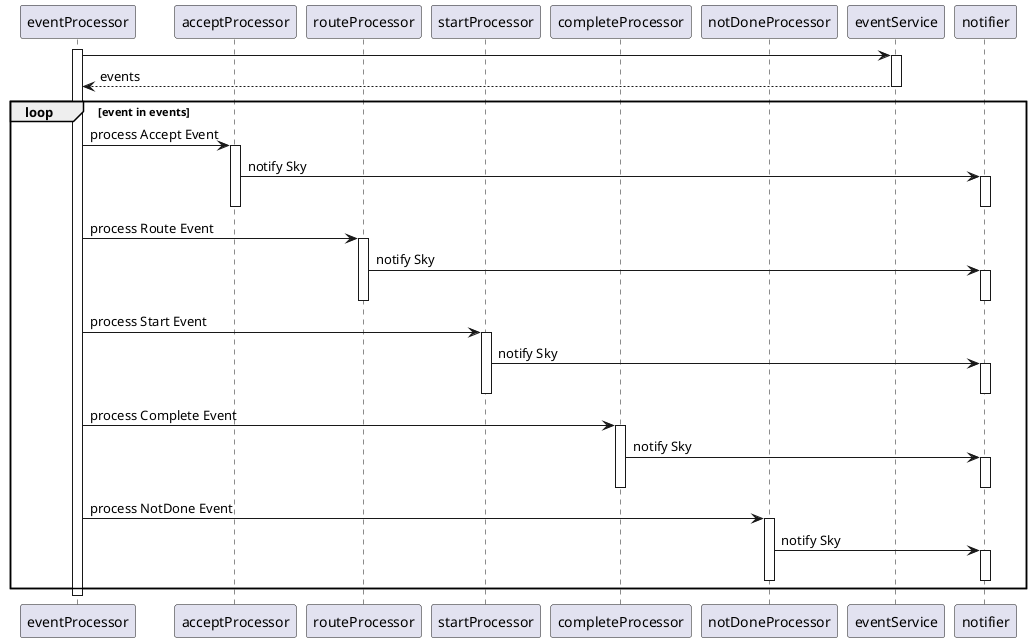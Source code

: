 @startuml
participant eventProcessor as pro
participant acceptProcessor as accept
participant routeProcessor as route
participant startProcessor as start
participant completeProcessor as complete
participant notDoneProcessor as notDone
participant eventService as repo
participant notifier as not

activate pro
    pro -> repo
    activate repo
    return events
    
    loop event in events
        pro -> accept : process Accept Event
        activate accept
            accept -> not : notify Sky
            activate not
            deactivate
        deactivate
        
        pro -> route : process Route Event
        activate route
            route -> not : notify Sky
            activate not
            deactivate
        deactivate
        
        pro -> start : process Start Event
        activate start
            start -> not : notify Sky
            activate not
            deactivate
        deactivate
        
        pro -> complete : process Complete Event
        activate complete
            complete -> not : notify Sky
            activate not
            deactivate
        deactivate
        
        pro -> notDone : process NotDone Event
        activate notDone
            notDone -> not : notify Sky
            activate not
            deactivate
        deactivate
        
    end loop

deactivate pro


@enduml